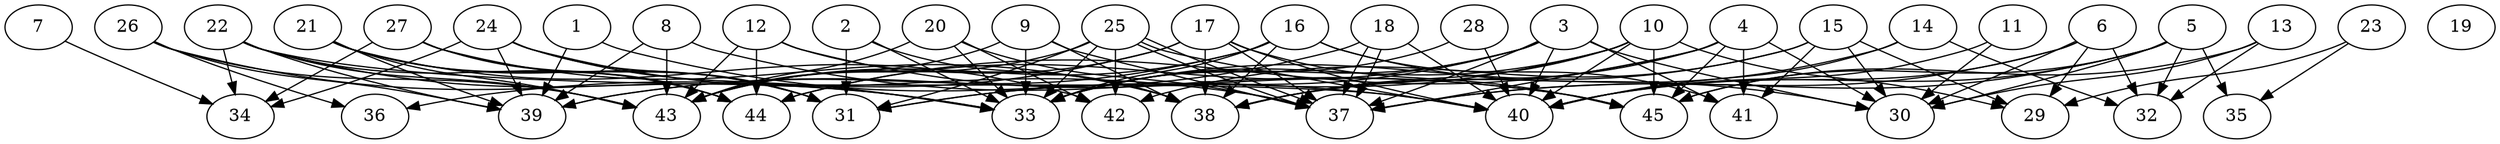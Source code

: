 // DAG automatically generated by daggen at Thu Oct  3 14:07:25 2019
// ./daggen --dot -n 45 --ccr 0.3 --fat 0.9 --regular 0.9 --density 0.5 --mindata 5242880 --maxdata 52428800 
digraph G {
  1 [size="112865280", alpha="0.19", expect_size="33859584"] 
  1 -> 39 [size ="33859584"]
  1 -> 40 [size ="33859584"]
  2 [size="78503253", alpha="0.19", expect_size="23550976"] 
  2 -> 31 [size ="23550976"]
  2 -> 33 [size ="23550976"]
  2 -> 38 [size ="23550976"]
  3 [size="170141013", alpha="0.13", expect_size="51042304"] 
  3 -> 30 [size ="51042304"]
  3 -> 31 [size ="51042304"]
  3 -> 33 [size ="51042304"]
  3 -> 37 [size ="51042304"]
  3 -> 40 [size ="51042304"]
  3 -> 41 [size ="51042304"]
  3 -> 44 [size ="51042304"]
  4 [size="67689813", alpha="0.13", expect_size="20306944"] 
  4 -> 30 [size ="20306944"]
  4 -> 37 [size ="20306944"]
  4 -> 38 [size ="20306944"]
  4 -> 41 [size ="20306944"]
  4 -> 44 [size ="20306944"]
  4 -> 45 [size ="20306944"]
  5 [size="88541867", alpha="0.09", expect_size="26562560"] 
  5 -> 30 [size ="26562560"]
  5 -> 32 [size ="26562560"]
  5 -> 35 [size ="26562560"]
  5 -> 37 [size ="26562560"]
  5 -> 40 [size ="26562560"]
  5 -> 45 [size ="26562560"]
  6 [size="153596587", alpha="0.15", expect_size="46078976"] 
  6 -> 29 [size ="46078976"]
  6 -> 30 [size ="46078976"]
  6 -> 32 [size ="46078976"]
  6 -> 37 [size ="46078976"]
  6 -> 40 [size ="46078976"]
  7 [size="166577493", alpha="0.03", expect_size="49973248"] 
  7 -> 34 [size ="49973248"]
  8 [size="113408000", alpha="0.04", expect_size="34022400"] 
  8 -> 39 [size ="34022400"]
  8 -> 43 [size ="34022400"]
  8 -> 45 [size ="34022400"]
  9 [size="78434987", alpha="0.02", expect_size="23530496"] 
  9 -> 33 [size ="23530496"]
  9 -> 37 [size ="23530496"]
  9 -> 38 [size ="23530496"]
  9 -> 43 [size ="23530496"]
  10 [size="32559787", alpha="0.06", expect_size="9767936"] 
  10 -> 29 [size ="9767936"]
  10 -> 31 [size ="9767936"]
  10 -> 33 [size ="9767936"]
  10 -> 38 [size ="9767936"]
  10 -> 40 [size ="9767936"]
  10 -> 45 [size ="9767936"]
  11 [size="144087040", alpha="0.06", expect_size="43226112"] 
  11 -> 30 [size ="43226112"]
  11 -> 40 [size ="43226112"]
  12 [size="138485760", alpha="0.08", expect_size="41545728"] 
  12 -> 38 [size ="41545728"]
  12 -> 43 [size ="41545728"]
  12 -> 44 [size ="41545728"]
  12 -> 45 [size ="41545728"]
  13 [size="133802667", alpha="0.00", expect_size="40140800"] 
  13 -> 30 [size ="40140800"]
  13 -> 32 [size ="40140800"]
  13 -> 45 [size ="40140800"]
  14 [size="82271573", alpha="0.07", expect_size="24681472"] 
  14 -> 32 [size ="24681472"]
  14 -> 38 [size ="24681472"]
  14 -> 40 [size ="24681472"]
  15 [size="28552533", alpha="0.15", expect_size="8565760"] 
  15 -> 29 [size ="8565760"]
  15 -> 30 [size ="8565760"]
  15 -> 33 [size ="8565760"]
  15 -> 41 [size ="8565760"]
  15 -> 42 [size ="8565760"]
  16 [size="96669013", alpha="0.13", expect_size="29000704"] 
  16 -> 30 [size ="29000704"]
  16 -> 33 [size ="29000704"]
  16 -> 38 [size ="29000704"]
  16 -> 39 [size ="29000704"]
  16 -> 41 [size ="29000704"]
  16 -> 43 [size ="29000704"]
  17 [size="58337280", alpha="0.17", expect_size="17501184"] 
  17 -> 36 [size ="17501184"]
  17 -> 37 [size ="17501184"]
  17 -> 38 [size ="17501184"]
  17 -> 40 [size ="17501184"]
  17 -> 43 [size ="17501184"]
  17 -> 45 [size ="17501184"]
  18 [size="81633280", alpha="0.11", expect_size="24489984"] 
  18 -> 37 [size ="24489984"]
  18 -> 37 [size ="24489984"]
  18 -> 39 [size ="24489984"]
  18 -> 40 [size ="24489984"]
  19 [size="115384320", alpha="0.15", expect_size="34615296"] 
  20 [size="128948907", alpha="0.19", expect_size="38684672"] 
  20 -> 33 [size ="38684672"]
  20 -> 37 [size ="38684672"]
  20 -> 42 [size ="38684672"]
  20 -> 43 [size ="38684672"]
  21 [size="22125227", alpha="0.16", expect_size="6637568"] 
  21 -> 31 [size ="6637568"]
  21 -> 39 [size ="6637568"]
  21 -> 42 [size ="6637568"]
  21 -> 43 [size ="6637568"]
  21 -> 44 [size ="6637568"]
  22 [size="66652160", alpha="0.01", expect_size="19995648"] 
  22 -> 33 [size ="19995648"]
  22 -> 34 [size ="19995648"]
  22 -> 39 [size ="19995648"]
  22 -> 40 [size ="19995648"]
  22 -> 43 [size ="19995648"]
  22 -> 44 [size ="19995648"]
  23 [size="127074987", alpha="0.05", expect_size="38122496"] 
  23 -> 29 [size ="38122496"]
  23 -> 35 [size ="38122496"]
  24 [size="130249387", alpha="0.16", expect_size="39074816"] 
  24 -> 31 [size ="39074816"]
  24 -> 33 [size ="39074816"]
  24 -> 34 [size ="39074816"]
  24 -> 37 [size ="39074816"]
  24 -> 39 [size ="39074816"]
  25 [size="28422827", alpha="0.15", expect_size="8526848"] 
  25 -> 31 [size ="8526848"]
  25 -> 33 [size ="8526848"]
  25 -> 37 [size ="8526848"]
  25 -> 37 [size ="8526848"]
  25 -> 40 [size ="8526848"]
  25 -> 42 [size ="8526848"]
  25 -> 43 [size ="8526848"]
  26 [size="147626667", alpha="0.12", expect_size="44288000"] 
  26 -> 33 [size ="44288000"]
  26 -> 36 [size ="44288000"]
  26 -> 39 [size ="44288000"]
  26 -> 43 [size ="44288000"]
  27 [size="93265920", alpha="0.08", expect_size="27979776"] 
  27 -> 31 [size ="27979776"]
  27 -> 34 [size ="27979776"]
  27 -> 38 [size ="27979776"]
  27 -> 44 [size ="27979776"]
  28 [size="67068587", alpha="0.16", expect_size="20120576"] 
  28 -> 33 [size ="20120576"]
  28 -> 40 [size ="20120576"]
  29 [size="157289813", alpha="0.12", expect_size="47186944"] 
  30 [size="114981547", alpha="0.10", expect_size="34494464"] 
  31 [size="110861653", alpha="0.04", expect_size="33258496"] 
  32 [size="83029333", alpha="0.13", expect_size="24908800"] 
  33 [size="92514987", alpha="0.17", expect_size="27754496"] 
  34 [size="134700373", alpha="0.09", expect_size="40410112"] 
  35 [size="102509227", alpha="0.03", expect_size="30752768"] 
  36 [size="67007147", alpha="0.06", expect_size="20102144"] 
  37 [size="164321280", alpha="0.15", expect_size="49296384"] 
  38 [size="71690240", alpha="0.12", expect_size="21507072"] 
  39 [size="42335573", alpha="0.02", expect_size="12700672"] 
  40 [size="137219413", alpha="0.06", expect_size="41165824"] 
  41 [size="56849067", alpha="0.10", expect_size="17054720"] 
  42 [size="85125120", alpha="0.00", expect_size="25537536"] 
  43 [size="28487680", alpha="0.05", expect_size="8546304"] 
  44 [size="160552960", alpha="0.04", expect_size="48165888"] 
  45 [size="74253653", alpha="0.04", expect_size="22276096"] 
}

